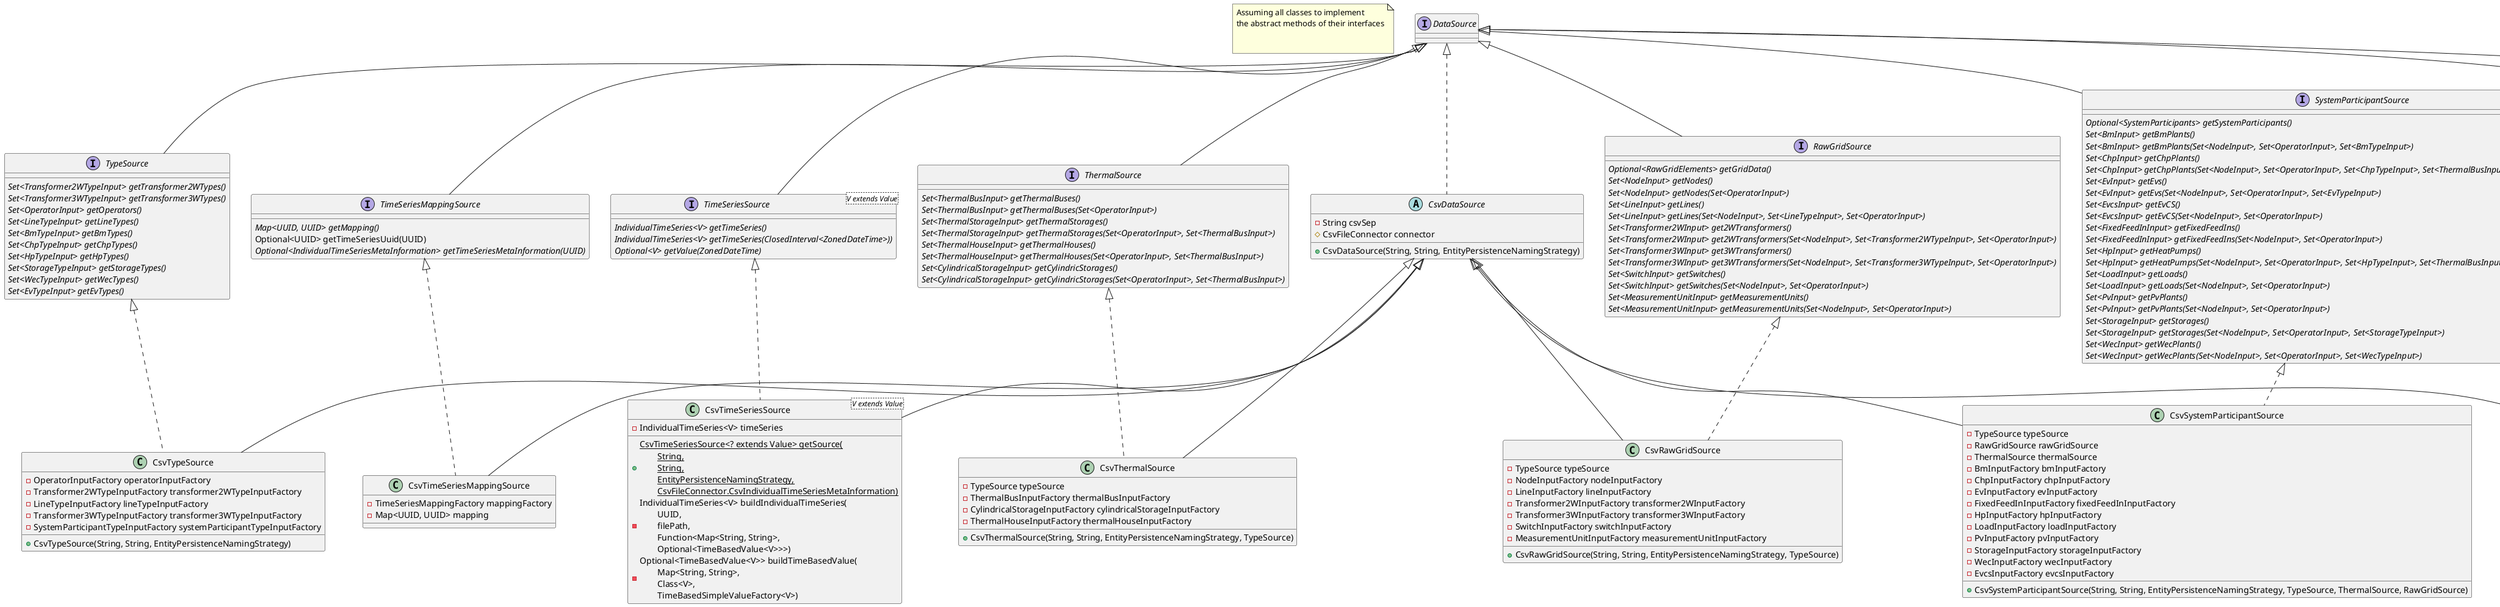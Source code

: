 @startuml

note "Assuming all classes to implement \nthe abstract methods of their interfaces\n\n" as generalNotes

interface DataSource

interface TypeSource {
    {abstract} Set<Transformer2WTypeInput> getTransformer2WTypes()
    {abstract} Set<Transformer3WTypeInput> getTransformer3WTypes()
    {abstract} Set<OperatorInput> getOperators()
    {abstract} Set<LineTypeInput> getLineTypes()
    {abstract} Set<BmTypeInput> getBmTypes()
    {abstract} Set<ChpTypeInput> getChpTypes()
    {abstract} Set<HpTypeInput> getHpTypes()
    {abstract} Set<StorageTypeInput> getStorageTypes()
    {abstract} Set<WecTypeInput> getWecTypes()
    {abstract} Set<EvTypeInput> getEvTypes()
}
DataSource <|-- TypeSource

interface ThermalSource {
    {abstract} Set<ThermalBusInput> getThermalBuses()
    {abstract} Set<ThermalBusInput> getThermalBuses(Set<OperatorInput>)
    {abstract} Set<ThermalStorageInput> getThermalStorages()
    {abstract} Set<ThermalStorageInput> getThermalStorages(Set<OperatorInput>, Set<ThermalBusInput>)
    {abstract} Set<ThermalHouseInput> getThermalHouses()
    {abstract} Set<ThermalHouseInput> getThermalHouses(Set<OperatorInput>, Set<ThermalBusInput>)
    {abstract} Set<CylindricalStorageInput> getCylindricStorages()
    {abstract} Set<CylindricalStorageInput> getCylindricStorages(Set<OperatorInput>, Set<ThermalBusInput>)
}
DataSource <|-- ThermalSource

interface RawGridSource {
    {abstract} Optional<RawGridElements> getGridData()
    {abstract} Set<NodeInput> getNodes()
    {abstract} Set<NodeInput> getNodes(Set<OperatorInput>)
    {abstract} Set<LineInput> getLines()
    {abstract} Set<LineInput> getLines(Set<NodeInput>, Set<LineTypeInput>, Set<OperatorInput>)
    {abstract} Set<Transformer2WInput> get2WTransformers()
    {abstract} Set<Transformer2WInput> get2WTransformers(Set<NodeInput>, Set<Transformer2WTypeInput>, Set<OperatorInput>)
    {abstract} Set<Transformer3WInput> get3WTransformers()
    {abstract} Set<Transformer3WInput> get3WTransformers(Set<NodeInput>, Set<Transformer3WTypeInput>, Set<OperatorInput>)
    {abstract} Set<SwitchInput> getSwitches()
    {abstract} Set<SwitchInput> getSwitches(Set<NodeInput>, Set<OperatorInput>)
    {abstract} Set<MeasurementUnitInput> getMeasurementUnits()
    {abstract} Set<MeasurementUnitInput> getMeasurementUnits(Set<NodeInput>, Set<OperatorInput>)
}
DataSource <|-- RawGridSource

interface SystemParticipantSource{
    {abstract} Optional<SystemParticipants> getSystemParticipants()
    {abstract} Set<BmInput> getBmPlants()
    {abstract} Set<BmInput> getBmPlants(Set<NodeInput>, Set<OperatorInput>, Set<BmTypeInput>)
    {abstract} Set<ChpInput> getChpPlants()
    {abstract} Set<ChpInput> getChpPlants(Set<NodeInput>, Set<OperatorInput>, Set<ChpTypeInput>, Set<ThermalBusInput>, Set<ThermalStorageInput>)
    {abstract} Set<EvInput> getEvs()
    {abstract} Set<EvInput> getEvs(Set<NodeInput>, Set<OperatorInput>, Set<EvTypeInput>)
    {abstract} Set<EvcsInput> getEvCS()
    {abstract} Set<EvcsInput> getEvCS(Set<NodeInput>, Set<OperatorInput>)
    {abstract} Set<FixedFeedInInput> getFixedFeedIns()
    {abstract} Set<FixedFeedInInput> getFixedFeedIns(Set<NodeInput>, Set<OperatorInput>)
    {abstract} Set<HpInput> getHeatPumps()
    {abstract} Set<HpInput> getHeatPumps(Set<NodeInput>, Set<OperatorInput>, Set<HpTypeInput>, Set<ThermalBusInput>)
    {abstract} Set<LoadInput> getLoads()
    {abstract} Set<LoadInput> getLoads(Set<NodeInput>, Set<OperatorInput>)
    {abstract} Set<PvInput> getPvPlants()
    {abstract} Set<PvInput> getPvPlants(Set<NodeInput>, Set<OperatorInput>)
    {abstract} Set<StorageInput> getStorages()
    {abstract} Set<StorageInput> getStorages(Set<NodeInput>, Set<OperatorInput>, Set<StorageTypeInput>)
    {abstract} Set<WecInput> getWecPlants()
    {abstract} Set<WecInput> getWecPlants(Set<NodeInput>, Set<OperatorInput>, Set<WecTypeInput>)
}
DataSource <|-- SystemParticipantSource

interface GraphicSource {
    {abstract} Optional<GraphicElements> getGraphicElements()
    {abstract} Set<NodeGraphicInput> getNodeGraphicInput()
    {abstract} Set<NodeGraphicInput> getNodeGraphicInput(Set<NodeInput>)
    {abstract} Set<LineGraphicInput> getLineGraphicInput()
    {abstract} Set<LineGraphicInput> getLineGraphicInput(Set<LineInput>)
}
DataSource <|-- GraphicSource

interface WeatherSource {
    {abstract} Map<Point, IndividualTimeSeries<WeatherValue>> getWeather(ClosedInterval<ZonedDateTime>)
    {abstract} Map<Point, IndividualTimeSeries<WeatherValue>> getWeather(ClosedInterval<ZonedDateTime>, Collection<Point>)
    {abstract} WeatherValue getWeather(ZonedDateTime date, Point coordinate)
}
DataSource <|-- WeatherSource

interface TimeSeriesMappingSource {
    {abstract} Map<UUID, UUID> getMapping()
    Optional<UUID> getTimeSeriesUuid(UUID)
    {abstract} Optional<IndividualTimeSeriesMetaInformation> getTimeSeriesMetaInformation(UUID)
}
DataSource <|-- TimeSeriesMappingSource

class CsvTimeSeriesMappingSource {
    - TimeSeriesMappingFactory mappingFactory
    - Map<UUID, UUID> mapping
}
TimeSeriesMappingSource <|.. CsvTimeSeriesMappingSource
CsvDataSource <|-- CsvTimeSeriesMappingSource

interface TimeSeriesSource<V extends Value> {
    {abstract} IndividualTimeSeries<V> getTimeSeries()
    {abstract} IndividualTimeSeries<V> getTimeSeries(ClosedInterval<ZonedDateTime>))
    {abstract} Optional<V> getValue(ZonedDateTime)
}
DataSource <|-- TimeSeriesSource

class CsvTimeSeriesSource<V extends Value> {
    - IndividualTimeSeries<V> timeSeries
    + {static} CsvTimeSeriesSource<? extends Value> getSource(\n\tString,\n\tString,\n\tEntityPersistenceNamingStrategy,\n\tCsvFileConnector.CsvIndividualTimeSeriesMetaInformation)
    - IndividualTimeSeries<V> buildIndividualTimeSeries(\n\tUUID,\n\tfilePath,\n\tFunction<Map<String, String>,\n\tOptional<TimeBasedValue<V>>>)
    - Optional<TimeBasedValue<V>> buildTimeBasedValue(\n\tMap<String, String>,\n\tClass<V>,\n\tTimeBasedSimpleValueFactory<V>)
}
TimeSeriesSource <|.. CsvTimeSeriesSource
CsvDataSource <|-- CsvTimeSeriesSource

interface DataConnector {
    {abstract} shutdown()
}

' Implementations

Abstract Class CsvDataSource {
    - String csvSep
    # CsvFileConnector connector
    + CsvDataSource(String, String, EntityPersistenceNamingStrategy)
}
DataSource <|.. CsvDataSource

Class CsvTypeSource {
    - OperatorInputFactory operatorInputFactory
    - Transformer2WTypeInputFactory transformer2WTypeInputFactory
    - LineTypeInputFactory lineTypeInputFactory
    - Transformer3WTypeInputFactory transformer3WTypeInputFactory
    - SystemParticipantTypeInputFactory systemParticipantTypeInputFactory
    + CsvTypeSource(String, String, EntityPersistenceNamingStrategy)
}
TypeSource <|.. CsvTypeSource
CsvDataSource <|-- CsvTypeSource

Class CsvThermalSource {
    - TypeSource typeSource
    - ThermalBusInputFactory thermalBusInputFactory
    - CylindricalStorageInputFactory cylindricalStorageInputFactory
    - ThermalHouseInputFactory thermalHouseInputFactory
    + CsvThermalSource(String, String, EntityPersistenceNamingStrategy, TypeSource)
}
ThermalSource <|.. CsvThermalSource
CsvDataSource <|-- CsvThermalSource

Class CsvRawGridSource {
    - TypeSource typeSource
    - NodeInputFactory nodeInputFactory
    - LineInputFactory lineInputFactory
    - Transformer2WInputFactory transformer2WInputFactory
    - Transformer3WInputFactory transformer3WInputFactory
    - SwitchInputFactory switchInputFactory
    - MeasurementUnitInputFactory measurementUnitInputFactory
    + CsvRawGridSource(String, String, EntityPersistenceNamingStrategy, TypeSource)
}
RawGridSource <|.. CsvRawGridSource
CsvDataSource <|-- CsvRawGridSource

Class CsvSystemParticipantSource {
    - TypeSource typeSource
    - RawGridSource rawGridSource
    - ThermalSource thermalSource
    - BmInputFactory bmInputFactory
    - ChpInputFactory chpInputFactory
    - EvInputFactory evInputFactory
    - FixedFeedInInputFactory fixedFeedInInputFactory
    - HpInputFactory hpInputFactory
    - LoadInputFactory loadInputFactory
    - PvInputFactory pvInputFactory
    - StorageInputFactory storageInputFactory
    - WecInputFactory wecInputFactory
    - EvcsInputFactory evcsInputFactory
    + CsvSystemParticipantSource(String, String, EntityPersistenceNamingStrategy, TypeSource, ThermalSource, RawGridSource)
}
SystemParticipantSource <|.. CsvSystemParticipantSource
CsvDataSource <|-- CsvSystemParticipantSource

Class CsvGraphicSource {
    - TypeSource typeSource
    - RawGridSource rawGridSource
    - LineGraphicInputFactory lineGraphicInputFactory
    - NodeGraphicInputFactory nodeGraphicInputFactory
    + CsvGraphicSource(String, String, EntityPersistenceNamingStrategy, TypeSource, RawGridSource)
}
GraphicSource <|.. CsvGraphicSource
CsvDataSource <|-- CsvGraphicSource

Class CsvFileConnector {
    - Map<Class<? extends UniqueEntity>, BufferedCsvWriter> entityWriters
    - Map<UUID, BufferedCsvWriter> timeSeriesWriters
    - EntityPersistenceNamingStrategy entityPersistenceNamingStrategy
    - String baseDirectoryName
    - {static} String FILE_ENDING
    + CsvFileConnector(String, EntityPersistenceNamingStrategy)
    + BufferedCsvWriter getOrInitWriter(Class<? extends UniqueEntity>, String[], String)
    + BufferedCsvWriter getOrInitWriter(T, String[], String)
    + BufferedCsvWriter initWriter(String, CsvFileDefinition)
    + BufferedReader initReader(Class<? extends UniqueEntity>)
    - CsvFileDefinition buildFileDefinition(T, String[], String)
    - CsvFileDefinition buildFileDefinition(Class<? extends UniqueEntity>, String[], String)
}
DataConnector <|.. CsvFileConnector
@enduml